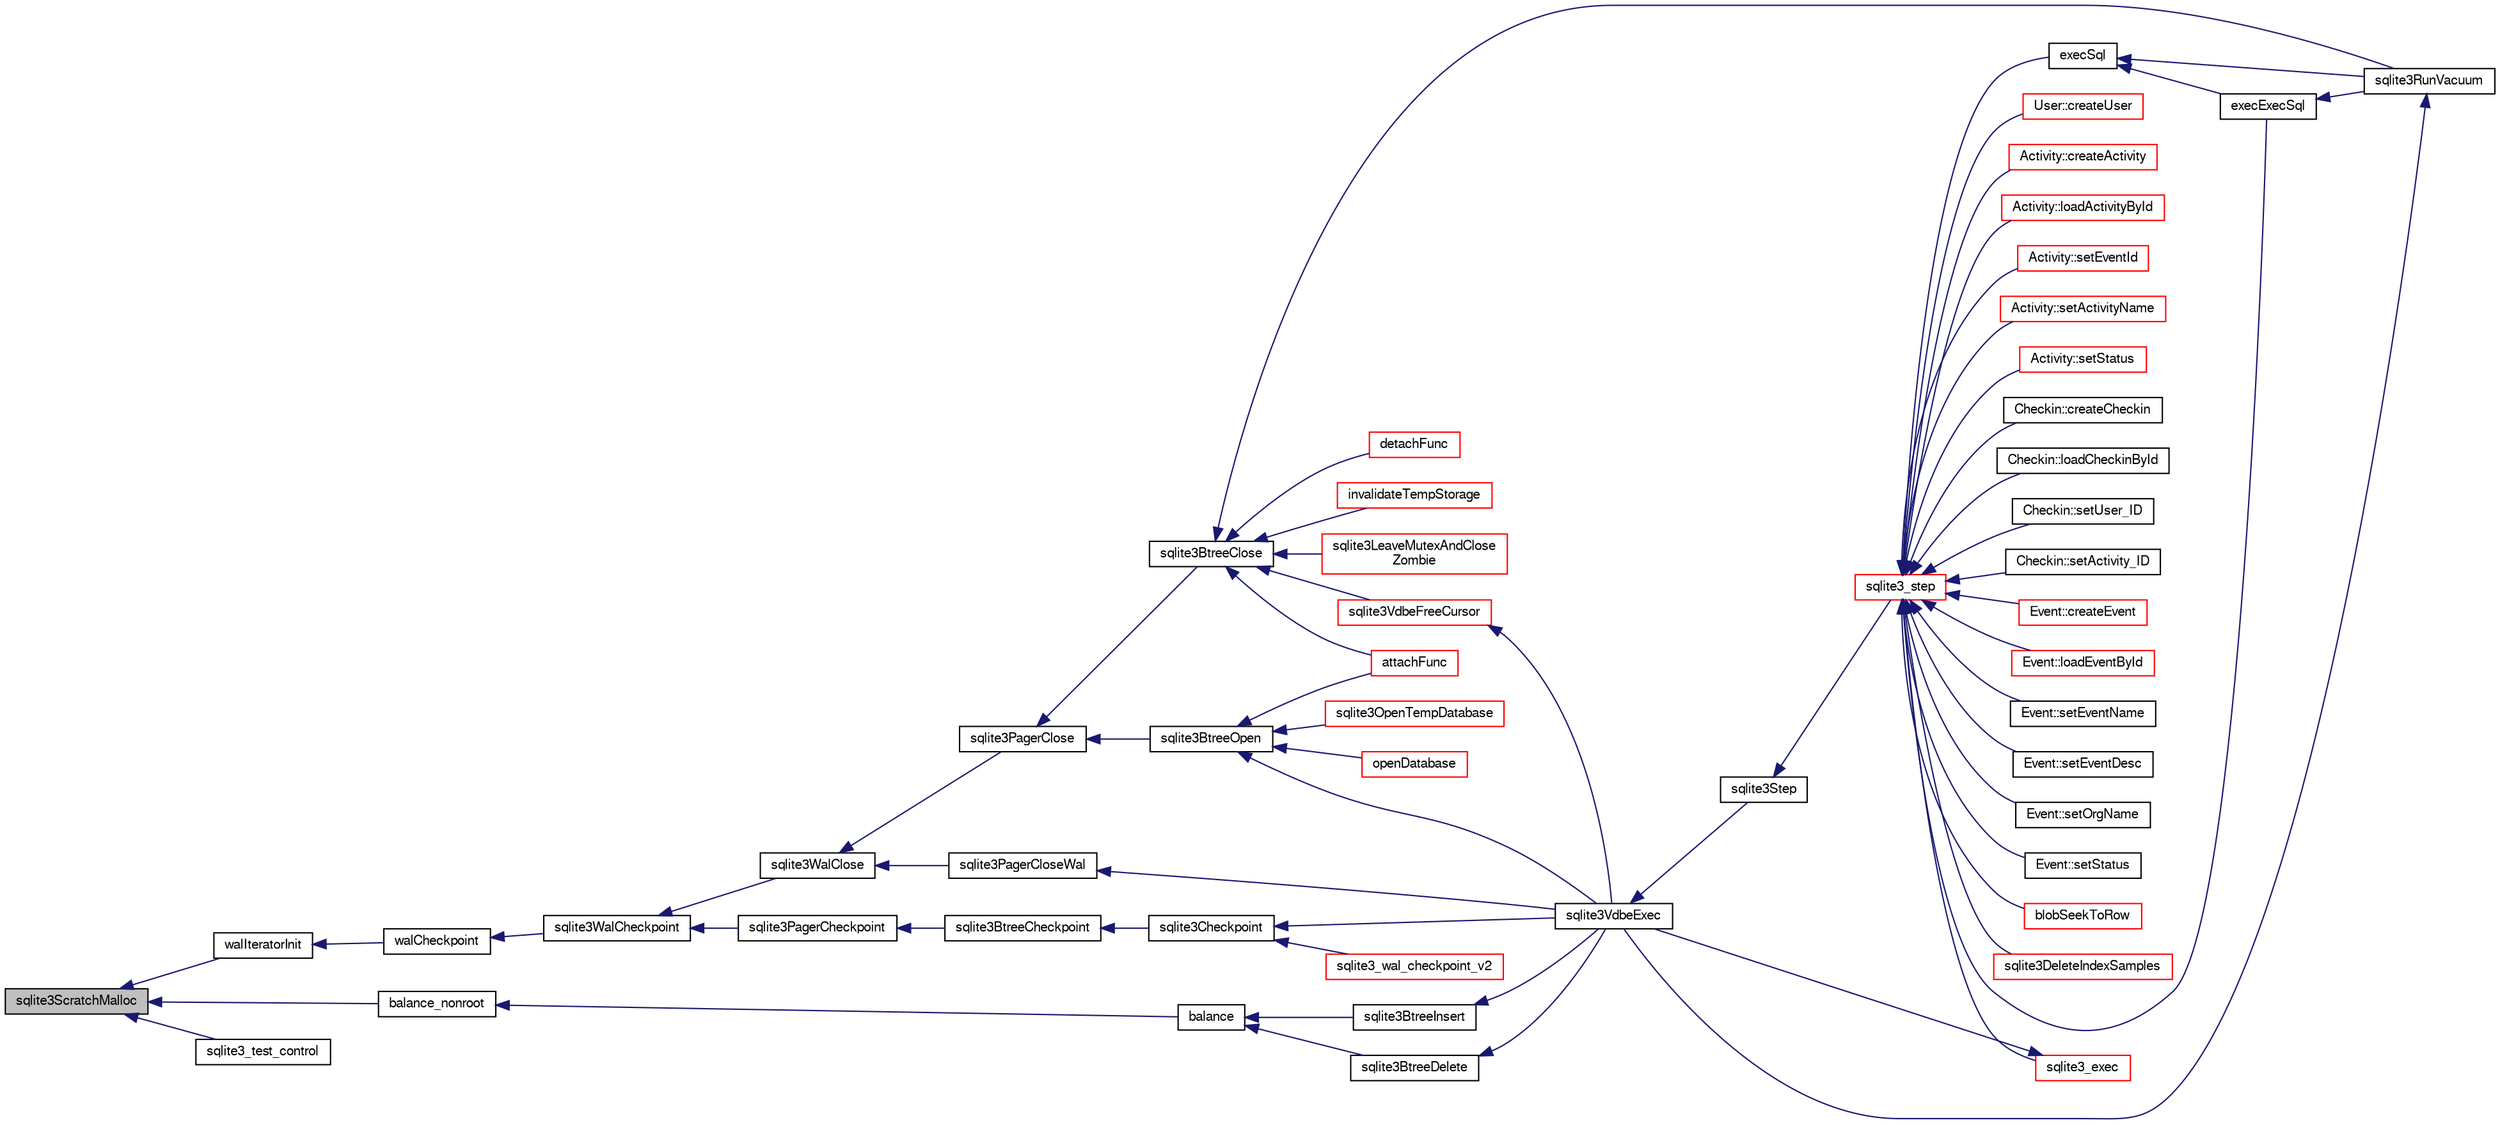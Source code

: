 digraph "sqlite3ScratchMalloc"
{
  edge [fontname="FreeSans",fontsize="10",labelfontname="FreeSans",labelfontsize="10"];
  node [fontname="FreeSans",fontsize="10",shape=record];
  rankdir="LR";
  Node693640 [label="sqlite3ScratchMalloc",height=0.2,width=0.4,color="black", fillcolor="grey75", style="filled", fontcolor="black"];
  Node693640 -> Node693641 [dir="back",color="midnightblue",fontsize="10",style="solid",fontname="FreeSans"];
  Node693641 [label="walIteratorInit",height=0.2,width=0.4,color="black", fillcolor="white", style="filled",URL="$sqlite3_8c.html#af32190641053b9108a09fac6ff0ad652"];
  Node693641 -> Node693642 [dir="back",color="midnightblue",fontsize="10",style="solid",fontname="FreeSans"];
  Node693642 [label="walCheckpoint",height=0.2,width=0.4,color="black", fillcolor="white", style="filled",URL="$sqlite3_8c.html#ab5245070ab67db40291c71c4991aa317"];
  Node693642 -> Node693643 [dir="back",color="midnightblue",fontsize="10",style="solid",fontname="FreeSans"];
  Node693643 [label="sqlite3WalCheckpoint",height=0.2,width=0.4,color="black", fillcolor="white", style="filled",URL="$sqlite3_8c.html#a58bec6523fa854142169cdff1fbb8e5f"];
  Node693643 -> Node693644 [dir="back",color="midnightblue",fontsize="10",style="solid",fontname="FreeSans"];
  Node693644 [label="sqlite3PagerCheckpoint",height=0.2,width=0.4,color="black", fillcolor="white", style="filled",URL="$sqlite3_8c.html#a51b879bda409240901c1443161246045"];
  Node693644 -> Node693645 [dir="back",color="midnightblue",fontsize="10",style="solid",fontname="FreeSans"];
  Node693645 [label="sqlite3BtreeCheckpoint",height=0.2,width=0.4,color="black", fillcolor="white", style="filled",URL="$sqlite3_8c.html#a7aa6f5fb12dca5d734397768e90ae119"];
  Node693645 -> Node693646 [dir="back",color="midnightblue",fontsize="10",style="solid",fontname="FreeSans"];
  Node693646 [label="sqlite3Checkpoint",height=0.2,width=0.4,color="black", fillcolor="white", style="filled",URL="$sqlite3_8c.html#a0f0ad6a031e74ddb47bdc701d23bf3e1"];
  Node693646 -> Node693647 [dir="back",color="midnightblue",fontsize="10",style="solid",fontname="FreeSans"];
  Node693647 [label="sqlite3VdbeExec",height=0.2,width=0.4,color="black", fillcolor="white", style="filled",URL="$sqlite3_8c.html#a8ce40a614bdc56719c4d642b1e4dfb21"];
  Node693647 -> Node693648 [dir="back",color="midnightblue",fontsize="10",style="solid",fontname="FreeSans"];
  Node693648 [label="sqlite3Step",height=0.2,width=0.4,color="black", fillcolor="white", style="filled",URL="$sqlite3_8c.html#a3f2872e873e2758a4beedad1d5113554"];
  Node693648 -> Node693649 [dir="back",color="midnightblue",fontsize="10",style="solid",fontname="FreeSans"];
  Node693649 [label="sqlite3_step",height=0.2,width=0.4,color="red", fillcolor="white", style="filled",URL="$sqlite3_8h.html#ac1e491ce36b7471eb28387f7d3c74334"];
  Node693649 -> Node693650 [dir="back",color="midnightblue",fontsize="10",style="solid",fontname="FreeSans"];
  Node693650 [label="Activity::createActivity",height=0.2,width=0.4,color="red", fillcolor="white", style="filled",URL="$classActivity.html#a813cc5e52c14ab49b39014c134e3425b"];
  Node693649 -> Node693653 [dir="back",color="midnightblue",fontsize="10",style="solid",fontname="FreeSans"];
  Node693653 [label="Activity::loadActivityById",height=0.2,width=0.4,color="red", fillcolor="white", style="filled",URL="$classActivity.html#abe4ffb4f08a47212ebf9013259d9e7fd"];
  Node693649 -> Node693655 [dir="back",color="midnightblue",fontsize="10",style="solid",fontname="FreeSans"];
  Node693655 [label="Activity::setEventId",height=0.2,width=0.4,color="red", fillcolor="white", style="filled",URL="$classActivity.html#adb1d0fd0d08f473e068f0a4086bfa9ca"];
  Node693649 -> Node693656 [dir="back",color="midnightblue",fontsize="10",style="solid",fontname="FreeSans"];
  Node693656 [label="Activity::setActivityName",height=0.2,width=0.4,color="red", fillcolor="white", style="filled",URL="$classActivity.html#a62dc3737b33915a36086f9dd26d16a81"];
  Node693649 -> Node693657 [dir="back",color="midnightblue",fontsize="10",style="solid",fontname="FreeSans"];
  Node693657 [label="Activity::setStatus",height=0.2,width=0.4,color="red", fillcolor="white", style="filled",URL="$classActivity.html#af618135a7738f4d2a7ee147a8ef912ea"];
  Node693649 -> Node693658 [dir="back",color="midnightblue",fontsize="10",style="solid",fontname="FreeSans"];
  Node693658 [label="Checkin::createCheckin",height=0.2,width=0.4,color="black", fillcolor="white", style="filled",URL="$classCheckin.html#a4e40acdf7fff0e607f6de4f24f3a163c"];
  Node693649 -> Node693659 [dir="back",color="midnightblue",fontsize="10",style="solid",fontname="FreeSans"];
  Node693659 [label="Checkin::loadCheckinById",height=0.2,width=0.4,color="black", fillcolor="white", style="filled",URL="$classCheckin.html#a3461f70ea6c68475225f2a07f78a21e0"];
  Node693649 -> Node693660 [dir="back",color="midnightblue",fontsize="10",style="solid",fontname="FreeSans"];
  Node693660 [label="Checkin::setUser_ID",height=0.2,width=0.4,color="black", fillcolor="white", style="filled",URL="$classCheckin.html#a76ab640f4f912876dbebf183db5359c6"];
  Node693649 -> Node693661 [dir="back",color="midnightblue",fontsize="10",style="solid",fontname="FreeSans"];
  Node693661 [label="Checkin::setActivity_ID",height=0.2,width=0.4,color="black", fillcolor="white", style="filled",URL="$classCheckin.html#ab2ff3ec2604ec73a42af25874a00b232"];
  Node693649 -> Node693662 [dir="back",color="midnightblue",fontsize="10",style="solid",fontname="FreeSans"];
  Node693662 [label="Event::createEvent",height=0.2,width=0.4,color="red", fillcolor="white", style="filled",URL="$classEvent.html#a77adb9f4a46ffb32c2d931f0691f5903"];
  Node693649 -> Node693663 [dir="back",color="midnightblue",fontsize="10",style="solid",fontname="FreeSans"];
  Node693663 [label="Event::loadEventById",height=0.2,width=0.4,color="red", fillcolor="white", style="filled",URL="$classEvent.html#afa66cea33f722dbeecb69cc98fdea055"];
  Node693649 -> Node693664 [dir="back",color="midnightblue",fontsize="10",style="solid",fontname="FreeSans"];
  Node693664 [label="Event::setEventName",height=0.2,width=0.4,color="black", fillcolor="white", style="filled",URL="$classEvent.html#a10596b6ca077df05184e30d62b08729d"];
  Node693649 -> Node693665 [dir="back",color="midnightblue",fontsize="10",style="solid",fontname="FreeSans"];
  Node693665 [label="Event::setEventDesc",height=0.2,width=0.4,color="black", fillcolor="white", style="filled",URL="$classEvent.html#ae36b8377dcae792f1c5c4726024c981b"];
  Node693649 -> Node693666 [dir="back",color="midnightblue",fontsize="10",style="solid",fontname="FreeSans"];
  Node693666 [label="Event::setOrgName",height=0.2,width=0.4,color="black", fillcolor="white", style="filled",URL="$classEvent.html#a19aac0f776bd764563a54977656cf680"];
  Node693649 -> Node693667 [dir="back",color="midnightblue",fontsize="10",style="solid",fontname="FreeSans"];
  Node693667 [label="Event::setStatus",height=0.2,width=0.4,color="black", fillcolor="white", style="filled",URL="$classEvent.html#ab0a6b9285af0f4172eb841e2b80f8972"];
  Node693649 -> Node693668 [dir="back",color="midnightblue",fontsize="10",style="solid",fontname="FreeSans"];
  Node693668 [label="blobSeekToRow",height=0.2,width=0.4,color="red", fillcolor="white", style="filled",URL="$sqlite3_8c.html#afff57e13332b98c8a44a7cebe38962ab"];
  Node693649 -> Node693671 [dir="back",color="midnightblue",fontsize="10",style="solid",fontname="FreeSans"];
  Node693671 [label="sqlite3DeleteIndexSamples",height=0.2,width=0.4,color="red", fillcolor="white", style="filled",URL="$sqlite3_8c.html#aaeda0302fbf61397ec009f65bed047ef"];
  Node693649 -> Node693840 [dir="back",color="midnightblue",fontsize="10",style="solid",fontname="FreeSans"];
  Node693840 [label="sqlite3_exec",height=0.2,width=0.4,color="red", fillcolor="white", style="filled",URL="$sqlite3_8h.html#a97487ec8150e0bcc8fa392ab8f0e24db"];
  Node693840 -> Node693647 [dir="back",color="midnightblue",fontsize="10",style="solid",fontname="FreeSans"];
  Node693649 -> Node693831 [dir="back",color="midnightblue",fontsize="10",style="solid",fontname="FreeSans"];
  Node693831 [label="execSql",height=0.2,width=0.4,color="black", fillcolor="white", style="filled",URL="$sqlite3_8c.html#a7d16651b98a110662f4c265eff0246cb"];
  Node693831 -> Node693832 [dir="back",color="midnightblue",fontsize="10",style="solid",fontname="FreeSans"];
  Node693832 [label="execExecSql",height=0.2,width=0.4,color="black", fillcolor="white", style="filled",URL="$sqlite3_8c.html#ac1be09a6c047f21133d16378d301e0d4"];
  Node693832 -> Node693833 [dir="back",color="midnightblue",fontsize="10",style="solid",fontname="FreeSans"];
  Node693833 [label="sqlite3RunVacuum",height=0.2,width=0.4,color="black", fillcolor="white", style="filled",URL="$sqlite3_8c.html#a5e83ddc7b3e7e8e79ad5d1fc92de1d2f"];
  Node693833 -> Node693647 [dir="back",color="midnightblue",fontsize="10",style="solid",fontname="FreeSans"];
  Node693831 -> Node693833 [dir="back",color="midnightblue",fontsize="10",style="solid",fontname="FreeSans"];
  Node693649 -> Node693832 [dir="back",color="midnightblue",fontsize="10",style="solid",fontname="FreeSans"];
  Node693649 -> Node693834 [dir="back",color="midnightblue",fontsize="10",style="solid",fontname="FreeSans"];
  Node693834 [label="User::createUser",height=0.2,width=0.4,color="red", fillcolor="white", style="filled",URL="$classUser.html#a22ed673939e8cc0a136130b809bba513"];
  Node693646 -> Node693908 [dir="back",color="midnightblue",fontsize="10",style="solid",fontname="FreeSans"];
  Node693908 [label="sqlite3_wal_checkpoint_v2",height=0.2,width=0.4,color="red", fillcolor="white", style="filled",URL="$sqlite3_8h.html#a074441ba2d0426a8684cc2d379e74163"];
  Node693643 -> Node693912 [dir="back",color="midnightblue",fontsize="10",style="solid",fontname="FreeSans"];
  Node693912 [label="sqlite3WalClose",height=0.2,width=0.4,color="black", fillcolor="white", style="filled",URL="$sqlite3_8c.html#abfd7d36ec6ea41ecb2717dd4c6b0571e"];
  Node693912 -> Node693913 [dir="back",color="midnightblue",fontsize="10",style="solid",fontname="FreeSans"];
  Node693913 [label="sqlite3PagerClose",height=0.2,width=0.4,color="black", fillcolor="white", style="filled",URL="$sqlite3_8c.html#af94b1f96b60689fd09422cce2c85f53f"];
  Node693913 -> Node693914 [dir="back",color="midnightblue",fontsize="10",style="solid",fontname="FreeSans"];
  Node693914 [label="sqlite3BtreeOpen",height=0.2,width=0.4,color="black", fillcolor="white", style="filled",URL="$sqlite3_8c.html#a13dcb44dc34af6ce9d38de9c5aa975f9"];
  Node693914 -> Node693647 [dir="back",color="midnightblue",fontsize="10",style="solid",fontname="FreeSans"];
  Node693914 -> Node693675 [dir="back",color="midnightblue",fontsize="10",style="solid",fontname="FreeSans"];
  Node693675 [label="attachFunc",height=0.2,width=0.4,color="red", fillcolor="white", style="filled",URL="$sqlite3_8c.html#a69cb751a7da501b9a0aa37e0d7c3eaf7"];
  Node693914 -> Node693915 [dir="back",color="midnightblue",fontsize="10",style="solid",fontname="FreeSans"];
  Node693915 [label="sqlite3OpenTempDatabase",height=0.2,width=0.4,color="red", fillcolor="white", style="filled",URL="$sqlite3_8c.html#aaf3088380b731428b72d3b5777f93755"];
  Node693914 -> Node693882 [dir="back",color="midnightblue",fontsize="10",style="solid",fontname="FreeSans"];
  Node693882 [label="openDatabase",height=0.2,width=0.4,color="red", fillcolor="white", style="filled",URL="$sqlite3_8c.html#a6a9c3bc3a64234e863413f41db473758"];
  Node693913 -> Node693920 [dir="back",color="midnightblue",fontsize="10",style="solid",fontname="FreeSans"];
  Node693920 [label="sqlite3BtreeClose",height=0.2,width=0.4,color="black", fillcolor="white", style="filled",URL="$sqlite3_8c.html#a729b65009b66a99200496b09c124df01"];
  Node693920 -> Node693921 [dir="back",color="midnightblue",fontsize="10",style="solid",fontname="FreeSans"];
  Node693921 [label="sqlite3VdbeFreeCursor",height=0.2,width=0.4,color="red", fillcolor="white", style="filled",URL="$sqlite3_8c.html#a0f9084083e1d0639708934630f33d6ef"];
  Node693921 -> Node693647 [dir="back",color="midnightblue",fontsize="10",style="solid",fontname="FreeSans"];
  Node693920 -> Node693675 [dir="back",color="midnightblue",fontsize="10",style="solid",fontname="FreeSans"];
  Node693920 -> Node693862 [dir="back",color="midnightblue",fontsize="10",style="solid",fontname="FreeSans"];
  Node693862 [label="detachFunc",height=0.2,width=0.4,color="red", fillcolor="white", style="filled",URL="$sqlite3_8c.html#a2b3dd04cb87abd088926ab0082a60b77"];
  Node693920 -> Node693863 [dir="back",color="midnightblue",fontsize="10",style="solid",fontname="FreeSans"];
  Node693863 [label="invalidateTempStorage",height=0.2,width=0.4,color="red", fillcolor="white", style="filled",URL="$sqlite3_8c.html#a759777a1eb3c3e96a5af94932b39e69a"];
  Node693920 -> Node693833 [dir="back",color="midnightblue",fontsize="10",style="solid",fontname="FreeSans"];
  Node693920 -> Node693876 [dir="back",color="midnightblue",fontsize="10",style="solid",fontname="FreeSans"];
  Node693876 [label="sqlite3LeaveMutexAndClose\lZombie",height=0.2,width=0.4,color="red", fillcolor="white", style="filled",URL="$sqlite3_8c.html#afe3a37c29dcb0fe9fc15fe07a3976f59"];
  Node693912 -> Node693925 [dir="back",color="midnightblue",fontsize="10",style="solid",fontname="FreeSans"];
  Node693925 [label="sqlite3PagerCloseWal",height=0.2,width=0.4,color="black", fillcolor="white", style="filled",URL="$sqlite3_8c.html#ac62d7d3d29214a7cad25fdd88e7c7a74"];
  Node693925 -> Node693647 [dir="back",color="midnightblue",fontsize="10",style="solid",fontname="FreeSans"];
  Node693640 -> Node693926 [dir="back",color="midnightblue",fontsize="10",style="solid",fontname="FreeSans"];
  Node693926 [label="balance_nonroot",height=0.2,width=0.4,color="black", fillcolor="white", style="filled",URL="$sqlite3_8c.html#a513ba5c0beb3462a4b60064469f1539d"];
  Node693926 -> Node693927 [dir="back",color="midnightblue",fontsize="10",style="solid",fontname="FreeSans"];
  Node693927 [label="balance",height=0.2,width=0.4,color="black", fillcolor="white", style="filled",URL="$sqlite3_8c.html#a173f7c872fb68ccd3a20440d640b66c7"];
  Node693927 -> Node693928 [dir="back",color="midnightblue",fontsize="10",style="solid",fontname="FreeSans"];
  Node693928 [label="sqlite3BtreeInsert",height=0.2,width=0.4,color="black", fillcolor="white", style="filled",URL="$sqlite3_8c.html#aa6c6b68ed28d38984e5fa329794d7f02"];
  Node693928 -> Node693647 [dir="back",color="midnightblue",fontsize="10",style="solid",fontname="FreeSans"];
  Node693927 -> Node693929 [dir="back",color="midnightblue",fontsize="10",style="solid",fontname="FreeSans"];
  Node693929 [label="sqlite3BtreeDelete",height=0.2,width=0.4,color="black", fillcolor="white", style="filled",URL="$sqlite3_8c.html#a65c40cd7ec987dbd25392a180f388fe7"];
  Node693929 -> Node693647 [dir="back",color="midnightblue",fontsize="10",style="solid",fontname="FreeSans"];
  Node693640 -> Node693930 [dir="back",color="midnightblue",fontsize="10",style="solid",fontname="FreeSans"];
  Node693930 [label="sqlite3_test_control",height=0.2,width=0.4,color="black", fillcolor="white", style="filled",URL="$sqlite3_8h.html#a3d90fdf0f259711a4e3822e12cd86106"];
}
